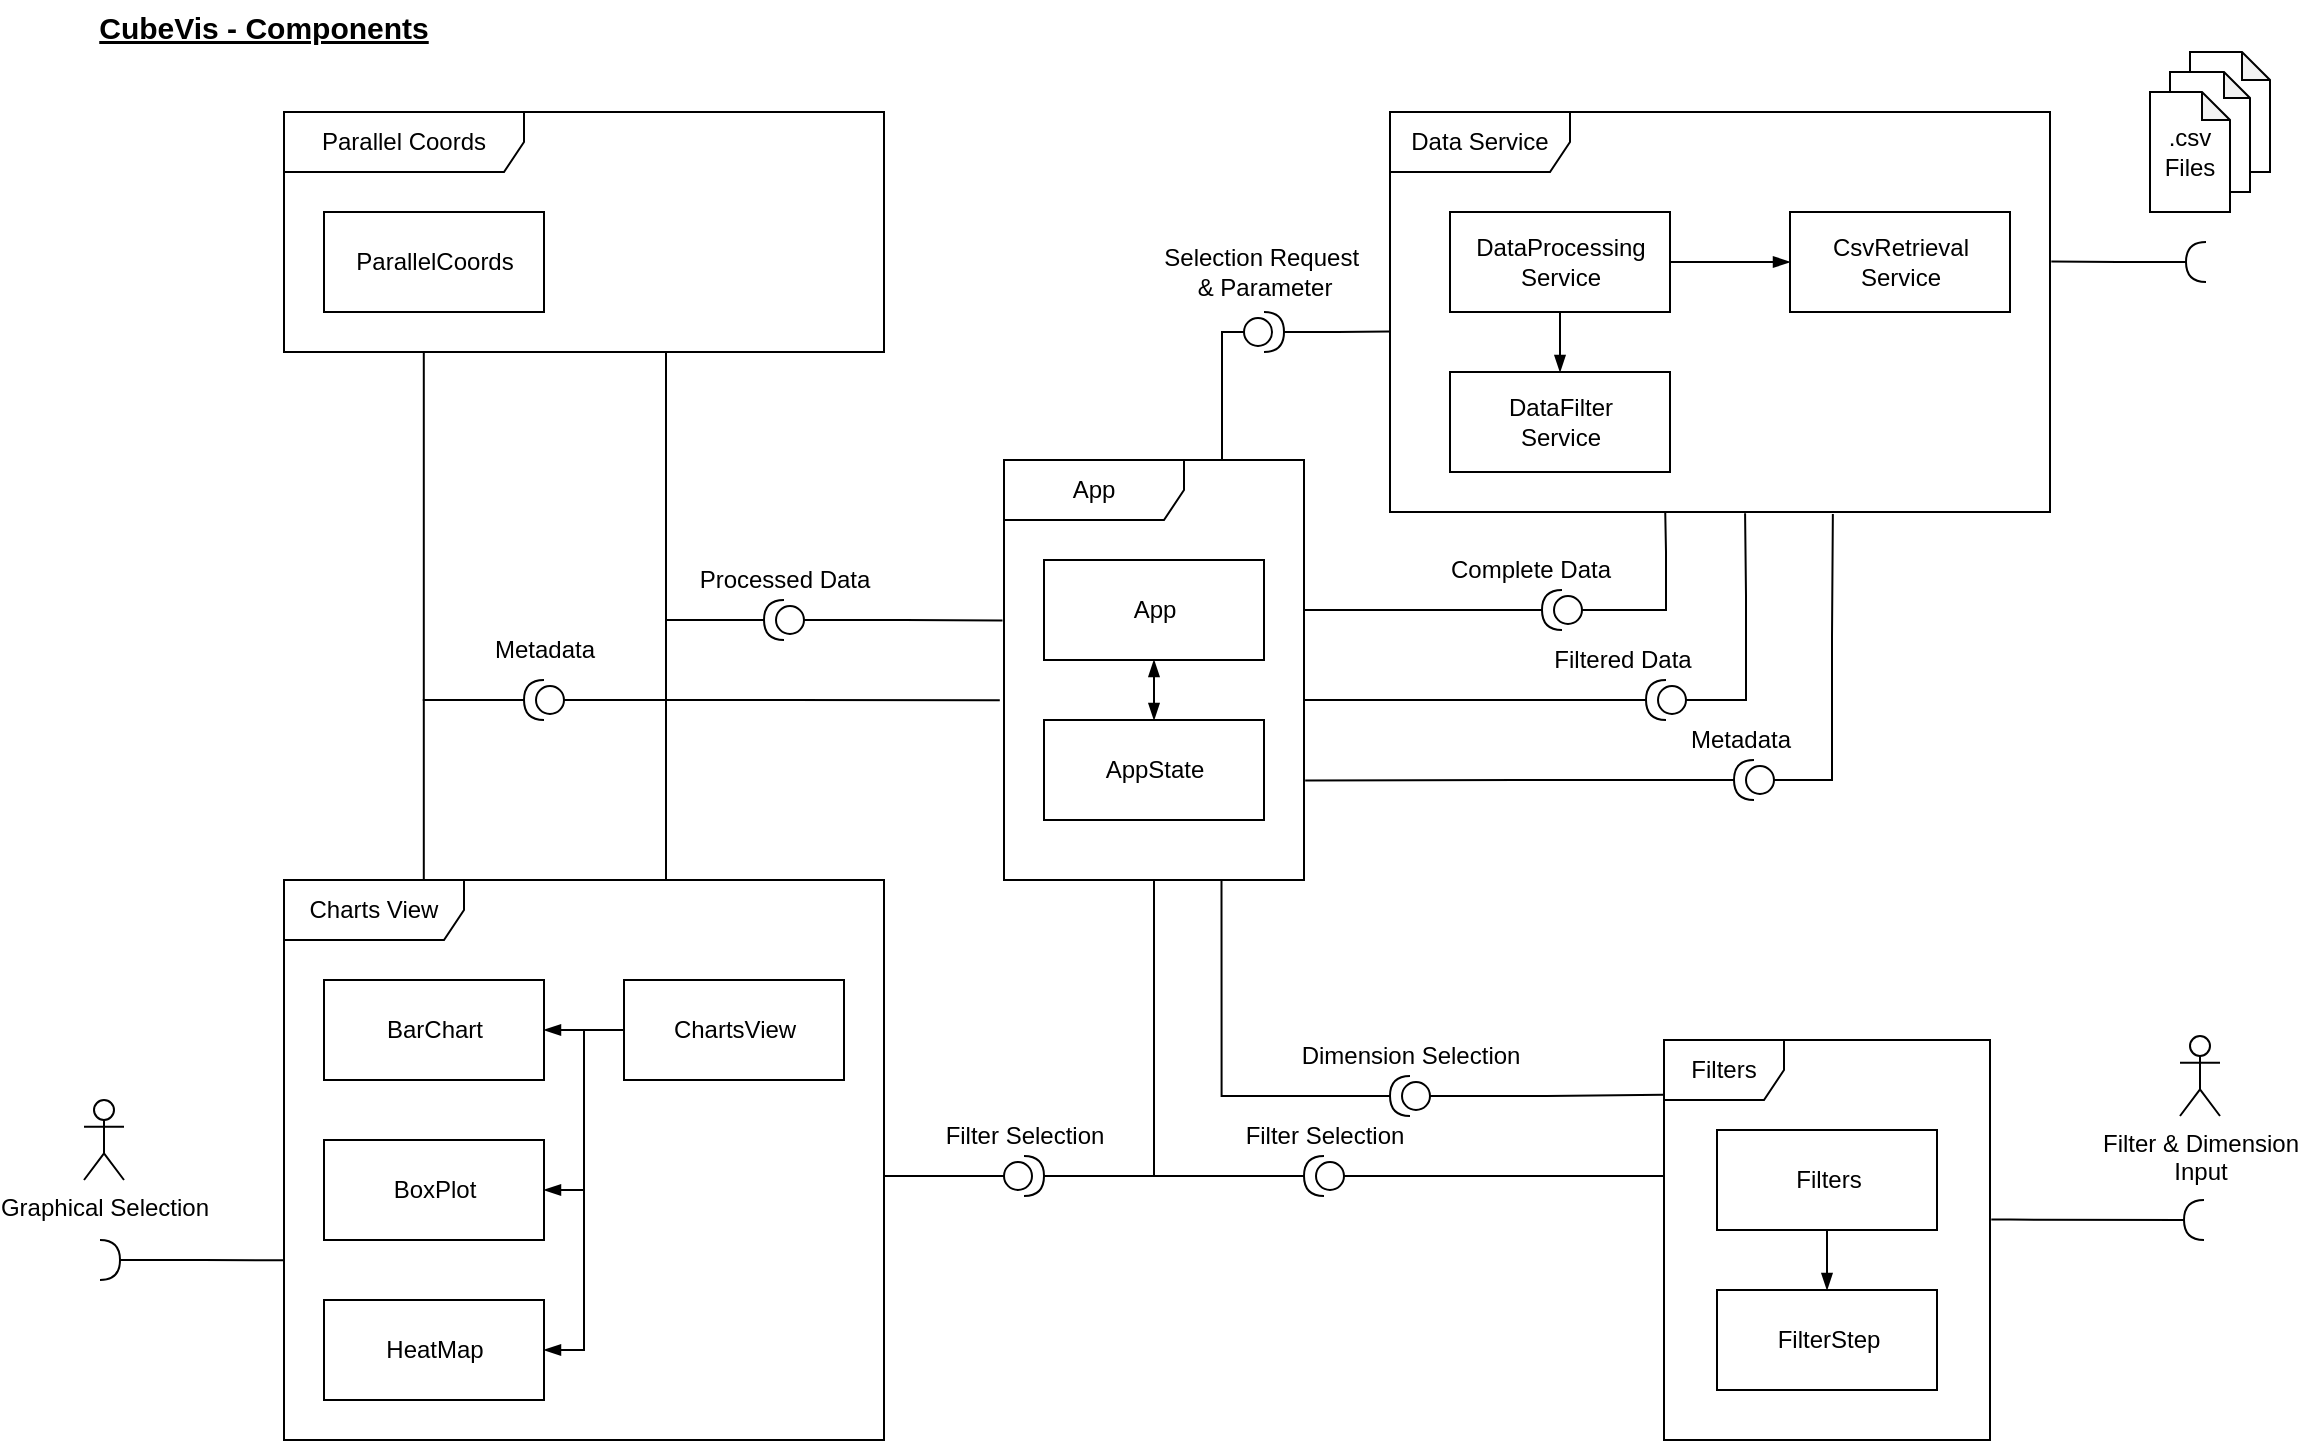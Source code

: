 <mxfile version="14.1.8" type="device"><diagram id="yOD774JiKP3nlabhufn_" name="Page-1"><mxGraphModel dx="925" dy="735" grid="1" gridSize="10" guides="1" tooltips="1" connect="1" arrows="1" fold="1" page="1" pageScale="1" pageWidth="1169" pageHeight="827" math="0" shadow="0"><root><mxCell id="0"/><mxCell id="1" parent="0"/><mxCell id="V-ZOw1Plu0rEyL6tIfHA-16" value="" style="shape=note;whiteSpace=wrap;html=1;backgroundOutline=1;darkOpacity=0.05;size=14;" parent="1" vertex="1"><mxGeometry x="1103" y="56" width="40" height="60" as="geometry"/></mxCell><mxCell id="V-ZOw1Plu0rEyL6tIfHA-15" value="" style="shape=note;whiteSpace=wrap;html=1;backgroundOutline=1;darkOpacity=0.05;size=13;" parent="1" vertex="1"><mxGeometry x="1093" y="66" width="40" height="60" as="geometry"/></mxCell><mxCell id="V-ZOw1Plu0rEyL6tIfHA-1" value="Data Service" style="shape=umlFrame;whiteSpace=wrap;html=1;width=90;height=30;" parent="1" vertex="1"><mxGeometry x="703" y="86" width="330" height="200" as="geometry"/></mxCell><mxCell id="V-ZOw1Plu0rEyL6tIfHA-5" style="edgeStyle=orthogonalEdgeStyle;rounded=0;orthogonalLoop=1;jettySize=auto;html=1;exitX=1;exitY=0.5;exitDx=0;exitDy=0;endArrow=blockThin;endFill=1;" parent="1" source="V-ZOw1Plu0rEyL6tIfHA-2" target="V-ZOw1Plu0rEyL6tIfHA-4" edge="1"><mxGeometry relative="1" as="geometry"/></mxCell><mxCell id="V-ZOw1Plu0rEyL6tIfHA-7" value="" style="edgeStyle=orthogonalEdgeStyle;rounded=0;orthogonalLoop=1;jettySize=auto;html=1;endArrow=blockThin;endFill=1;" parent="1" source="V-ZOw1Plu0rEyL6tIfHA-2" target="V-ZOw1Plu0rEyL6tIfHA-3" edge="1"><mxGeometry relative="1" as="geometry"/></mxCell><mxCell id="V-ZOw1Plu0rEyL6tIfHA-2" value="DataProcessing&lt;br&gt;Service" style="html=1;" parent="1" vertex="1"><mxGeometry x="733" y="136" width="110" height="50" as="geometry"/></mxCell><mxCell id="V-ZOw1Plu0rEyL6tIfHA-3" value="DataFilter&lt;br&gt;Service" style="html=1;" parent="1" vertex="1"><mxGeometry x="733" y="216" width="110" height="50" as="geometry"/></mxCell><mxCell id="V-ZOw1Plu0rEyL6tIfHA-4" value="CsvRetrieval&lt;br&gt;Service" style="html=1;" parent="1" vertex="1"><mxGeometry x="903" y="136" width="110" height="50" as="geometry"/></mxCell><mxCell id="V-ZOw1Plu0rEyL6tIfHA-49" style="edgeStyle=orthogonalEdgeStyle;rounded=0;orthogonalLoop=1;jettySize=auto;html=1;entryX=1.002;entryY=0.374;entryDx=0;entryDy=0;entryPerimeter=0;endArrow=none;endFill=0;" parent="1" source="V-ZOw1Plu0rEyL6tIfHA-11" target="V-ZOw1Plu0rEyL6tIfHA-1" edge="1"><mxGeometry relative="1" as="geometry"/></mxCell><mxCell id="V-ZOw1Plu0rEyL6tIfHA-11" value="" style="shape=requiredInterface;html=1;verticalLabelPosition=bottom;rotation=-180;" parent="1" vertex="1"><mxGeometry x="1101" y="151" width="10" height="20" as="geometry"/></mxCell><mxCell id="V-ZOw1Plu0rEyL6tIfHA-13" value=".csv Files" style="shape=note;whiteSpace=wrap;html=1;backgroundOutline=1;darkOpacity=0.05;size=14;" parent="1" vertex="1"><mxGeometry x="1083" y="76" width="40" height="60" as="geometry"/></mxCell><mxCell id="V-ZOw1Plu0rEyL6tIfHA-18" value="Charts View" style="shape=umlFrame;whiteSpace=wrap;html=1;width=90;height=30;" parent="1" vertex="1"><mxGeometry x="150" y="470" width="300" height="280" as="geometry"/></mxCell><mxCell id="V-ZOw1Plu0rEyL6tIfHA-19" value="BarChart" style="html=1;" parent="1" vertex="1"><mxGeometry x="170" y="520" width="110" height="50" as="geometry"/></mxCell><mxCell id="V-ZOw1Plu0rEyL6tIfHA-20" value="BoxPlot" style="html=1;" parent="1" vertex="1"><mxGeometry x="170" y="600" width="110" height="50" as="geometry"/></mxCell><mxCell id="V-ZOw1Plu0rEyL6tIfHA-21" value="HeatMap" style="html=1;" parent="1" vertex="1"><mxGeometry x="170" y="680" width="110" height="50" as="geometry"/></mxCell><mxCell id="V-ZOw1Plu0rEyL6tIfHA-22" value="Parallel Coords" style="shape=umlFrame;whiteSpace=wrap;html=1;width=120;height=30;" parent="1" vertex="1"><mxGeometry x="150" y="86" width="300" height="120" as="geometry"/></mxCell><mxCell id="V-ZOw1Plu0rEyL6tIfHA-23" value="ParallelCoords" style="html=1;" parent="1" vertex="1"><mxGeometry x="170" y="136" width="110" height="50" as="geometry"/></mxCell><mxCell id="V-ZOw1Plu0rEyL6tIfHA-33" value="" style="edgeStyle=orthogonalEdgeStyle;rounded=0;orthogonalLoop=1;jettySize=auto;html=1;endArrow=blockThin;endFill=1;" parent="1" source="V-ZOw1Plu0rEyL6tIfHA-26" target="V-ZOw1Plu0rEyL6tIfHA-19" edge="1"><mxGeometry relative="1" as="geometry"/></mxCell><mxCell id="V-ZOw1Plu0rEyL6tIfHA-34" style="edgeStyle=orthogonalEdgeStyle;rounded=0;orthogonalLoop=1;jettySize=auto;html=1;entryX=1;entryY=0.5;entryDx=0;entryDy=0;endArrow=blockThin;endFill=1;" parent="1" source="V-ZOw1Plu0rEyL6tIfHA-26" target="V-ZOw1Plu0rEyL6tIfHA-20" edge="1"><mxGeometry relative="1" as="geometry"><Array as="points"><mxPoint x="300" y="545"/><mxPoint x="300" y="625"/></Array></mxGeometry></mxCell><mxCell id="V-ZOw1Plu0rEyL6tIfHA-35" style="edgeStyle=orthogonalEdgeStyle;rounded=0;orthogonalLoop=1;jettySize=auto;html=1;entryX=1;entryY=0.5;entryDx=0;entryDy=0;endArrow=blockThin;endFill=1;" parent="1" source="V-ZOw1Plu0rEyL6tIfHA-26" target="V-ZOw1Plu0rEyL6tIfHA-21" edge="1"><mxGeometry relative="1" as="geometry"/></mxCell><mxCell id="V-ZOw1Plu0rEyL6tIfHA-26" value="ChartsView" style="html=1;" parent="1" vertex="1"><mxGeometry x="320" y="520" width="110" height="50" as="geometry"/></mxCell><mxCell id="V-ZOw1Plu0rEyL6tIfHA-27" value="Filters" style="shape=umlFrame;whiteSpace=wrap;html=1;" parent="1" vertex="1"><mxGeometry x="840" y="550" width="163" height="200" as="geometry"/></mxCell><mxCell id="V-ZOw1Plu0rEyL6tIfHA-30" style="edgeStyle=orthogonalEdgeStyle;rounded=0;orthogonalLoop=1;jettySize=auto;html=1;exitX=0.5;exitY=1;exitDx=0;exitDy=0;entryX=0.5;entryY=0;entryDx=0;entryDy=0;endArrow=blockThin;endFill=1;" parent="1" source="V-ZOw1Plu0rEyL6tIfHA-28" target="V-ZOw1Plu0rEyL6tIfHA-29" edge="1"><mxGeometry relative="1" as="geometry"/></mxCell><mxCell id="V-ZOw1Plu0rEyL6tIfHA-28" value="Filters" style="html=1;" parent="1" vertex="1"><mxGeometry x="866.5" y="595" width="110" height="50" as="geometry"/></mxCell><mxCell id="V-ZOw1Plu0rEyL6tIfHA-29" value="FilterStep" style="html=1;" parent="1" vertex="1"><mxGeometry x="866.5" y="675" width="110" height="50" as="geometry"/></mxCell><mxCell id="V-ZOw1Plu0rEyL6tIfHA-51" style="edgeStyle=orthogonalEdgeStyle;rounded=0;orthogonalLoop=1;jettySize=auto;html=1;entryX=1.004;entryY=0.449;entryDx=0;entryDy=0;entryPerimeter=0;endArrow=none;endFill=0;" parent="1" source="V-ZOw1Plu0rEyL6tIfHA-50" target="V-ZOw1Plu0rEyL6tIfHA-27" edge="1"><mxGeometry relative="1" as="geometry"><Array as="points"><mxPoint x="1013" y="640"/></Array></mxGeometry></mxCell><mxCell id="V-ZOw1Plu0rEyL6tIfHA-50" value="" style="shape=requiredInterface;html=1;verticalLabelPosition=bottom;rotation=-180;" parent="1" vertex="1"><mxGeometry x="1100" y="630" width="10" height="20" as="geometry"/></mxCell><mxCell id="V-ZOw1Plu0rEyL6tIfHA-52" value="Filter &amp;amp; Dimension &lt;br&gt;Input" style="shape=umlActor;verticalLabelPosition=bottom;labelBackgroundColor=#ffffff;verticalAlign=top;html=1;" parent="1" vertex="1"><mxGeometry x="1098" y="548" width="20" height="40" as="geometry"/></mxCell><mxCell id="V-ZOw1Plu0rEyL6tIfHA-56" value="CubeVis - Components" style="text;align=center;fontStyle=5;verticalAlign=middle;spacingLeft=3;spacingRight=3;strokeColor=none;rotatable=0;points=[[0,0.5],[1,0.5]];portConstraint=eastwest;fontSize=15;" parent="1" vertex="1"><mxGeometry x="100" y="30" width="80" height="26" as="geometry"/></mxCell><mxCell id="V-ZOw1Plu0rEyL6tIfHA-69" value="Graphical Selection" style="shape=umlActor;verticalLabelPosition=bottom;labelBackgroundColor=#ffffff;verticalAlign=top;html=1;" parent="1" vertex="1"><mxGeometry x="50" y="580" width="20" height="40" as="geometry"/></mxCell><mxCell id="V-ZOw1Plu0rEyL6tIfHA-71" style="edgeStyle=orthogonalEdgeStyle;rounded=0;orthogonalLoop=1;jettySize=auto;html=1;entryX=0;entryY=0.679;entryDx=0;entryDy=0;entryPerimeter=0;endArrow=none;endFill=0;fontSize=15;" parent="1" source="V-ZOw1Plu0rEyL6tIfHA-70" target="V-ZOw1Plu0rEyL6tIfHA-18" edge="1"><mxGeometry relative="1" as="geometry"/></mxCell><mxCell id="V-ZOw1Plu0rEyL6tIfHA-70" value="" style="shape=requiredInterface;html=1;verticalLabelPosition=bottom;fontSize=15;" parent="1" vertex="1"><mxGeometry x="58" y="650" width="10" height="20" as="geometry"/></mxCell><mxCell id="emtsRGHaLfOEwv2lJ3zD-1" value="App" style="shape=umlFrame;whiteSpace=wrap;html=1;width=90;height=30;" vertex="1" parent="1"><mxGeometry x="510" y="260" width="150" height="210" as="geometry"/></mxCell><mxCell id="emtsRGHaLfOEwv2lJ3zD-4" value="App" style="html=1;" vertex="1" parent="1"><mxGeometry x="530" y="310" width="110" height="50" as="geometry"/></mxCell><mxCell id="emtsRGHaLfOEwv2lJ3zD-5" value="AppState" style="html=1;" vertex="1" parent="1"><mxGeometry x="530" y="390" width="110" height="50" as="geometry"/></mxCell><mxCell id="emtsRGHaLfOEwv2lJ3zD-6" value="" style="endArrow=blockThin;startArrow=blockThin;html=1;exitX=0.5;exitY=0;exitDx=0;exitDy=0;entryX=0.5;entryY=1;entryDx=0;entryDy=0;endFill=1;startFill=1;" edge="1" parent="1" source="emtsRGHaLfOEwv2lJ3zD-5" target="emtsRGHaLfOEwv2lJ3zD-4"><mxGeometry width="50" height="50" relative="1" as="geometry"><mxPoint x="550" y="320" as="sourcePoint"/><mxPoint x="600" y="270" as="targetPoint"/></mxGeometry></mxCell><mxCell id="emtsRGHaLfOEwv2lJ3zD-12" style="edgeStyle=orthogonalEdgeStyle;rounded=0;orthogonalLoop=1;jettySize=auto;html=1;startArrow=none;startFill=0;endArrow=none;endFill=0;entryX=0.417;entryY=0.998;entryDx=0;entryDy=0;entryPerimeter=0;" edge="1" parent="1" source="emtsRGHaLfOEwv2lJ3zD-10" target="V-ZOw1Plu0rEyL6tIfHA-1"><mxGeometry relative="1" as="geometry"><mxPoint x="840" y="290" as="targetPoint"/><Array as="points"><mxPoint x="841" y="335"/><mxPoint x="841" y="306"/><mxPoint x="841" y="306"/></Array></mxGeometry></mxCell><mxCell id="emtsRGHaLfOEwv2lJ3zD-14" style="edgeStyle=orthogonalEdgeStyle;rounded=0;orthogonalLoop=1;jettySize=auto;html=1;startArrow=none;startFill=0;endArrow=none;endFill=0;entryX=1;entryY=0.352;entryDx=0;entryDy=0;entryPerimeter=0;" edge="1" parent="1" source="emtsRGHaLfOEwv2lJ3zD-10" target="emtsRGHaLfOEwv2lJ3zD-1"><mxGeometry relative="1" as="geometry"><mxPoint x="670" y="334" as="targetPoint"/><Array as="points"><mxPoint x="660" y="335"/></Array></mxGeometry></mxCell><mxCell id="emtsRGHaLfOEwv2lJ3zD-10" value="" style="shape=providedRequiredInterface;html=1;verticalLabelPosition=bottom;rotation=-180;" vertex="1" parent="1"><mxGeometry x="779" y="325" width="20" height="20" as="geometry"/></mxCell><mxCell id="emtsRGHaLfOEwv2lJ3zD-11" value="Complete Data" style="text;html=1;align=center;verticalAlign=middle;resizable=0;points=[];autosize=1;" vertex="1" parent="1"><mxGeometry x="723" y="305" width="100" height="20" as="geometry"/></mxCell><mxCell id="emtsRGHaLfOEwv2lJ3zD-17" style="edgeStyle=orthogonalEdgeStyle;rounded=0;orthogonalLoop=1;jettySize=auto;html=1;startArrow=none;startFill=0;endArrow=none;endFill=0;" edge="1" parent="1" source="emtsRGHaLfOEwv2lJ3zD-15" target="emtsRGHaLfOEwv2lJ3zD-1"><mxGeometry relative="1" as="geometry"><Array as="points"><mxPoint x="690" y="380"/><mxPoint x="690" y="380"/></Array></mxGeometry></mxCell><mxCell id="emtsRGHaLfOEwv2lJ3zD-18" style="edgeStyle=orthogonalEdgeStyle;rounded=0;orthogonalLoop=1;jettySize=auto;html=1;entryX=0.538;entryY=1.003;entryDx=0;entryDy=0;entryPerimeter=0;startArrow=none;startFill=0;endArrow=none;endFill=0;" edge="1" parent="1" source="emtsRGHaLfOEwv2lJ3zD-15" target="V-ZOw1Plu0rEyL6tIfHA-1"><mxGeometry relative="1" as="geometry"><Array as="points"><mxPoint x="881" y="380"/><mxPoint x="881" y="328"/><mxPoint x="881" y="328"/></Array></mxGeometry></mxCell><mxCell id="emtsRGHaLfOEwv2lJ3zD-15" value="" style="shape=providedRequiredInterface;html=1;verticalLabelPosition=bottom;rotation=-180;" vertex="1" parent="1"><mxGeometry x="831" y="370" width="20" height="20" as="geometry"/></mxCell><mxCell id="emtsRGHaLfOEwv2lJ3zD-16" value="Filtered Data" style="text;html=1;align=center;verticalAlign=middle;resizable=0;points=[];autosize=1;" vertex="1" parent="1"><mxGeometry x="779" y="350" width="80" height="20" as="geometry"/></mxCell><mxCell id="emtsRGHaLfOEwv2lJ3zD-19" value="Metadata" style="text;html=1;align=center;verticalAlign=middle;resizable=0;points=[];autosize=1;" vertex="1" parent="1"><mxGeometry x="843" y="390" width="70" height="20" as="geometry"/></mxCell><mxCell id="emtsRGHaLfOEwv2lJ3zD-21" style="edgeStyle=orthogonalEdgeStyle;rounded=0;orthogonalLoop=1;jettySize=auto;html=1;entryX=0.671;entryY=1.005;entryDx=0;entryDy=0;entryPerimeter=0;startArrow=none;startFill=0;endArrow=none;endFill=0;" edge="1" parent="1" source="emtsRGHaLfOEwv2lJ3zD-20" target="V-ZOw1Plu0rEyL6tIfHA-1"><mxGeometry relative="1" as="geometry"><Array as="points"><mxPoint x="924" y="420"/><mxPoint x="924" y="348"/><mxPoint x="924" y="348"/></Array></mxGeometry></mxCell><mxCell id="emtsRGHaLfOEwv2lJ3zD-23" style="edgeStyle=orthogonalEdgeStyle;rounded=0;orthogonalLoop=1;jettySize=auto;html=1;entryX=1.004;entryY=0.763;entryDx=0;entryDy=0;entryPerimeter=0;startArrow=none;startFill=0;endArrow=none;endFill=0;" edge="1" parent="1" source="emtsRGHaLfOEwv2lJ3zD-20" target="emtsRGHaLfOEwv2lJ3zD-1"><mxGeometry relative="1" as="geometry"/></mxCell><mxCell id="emtsRGHaLfOEwv2lJ3zD-20" value="" style="shape=providedRequiredInterface;html=1;verticalLabelPosition=bottom;rotation=-180;" vertex="1" parent="1"><mxGeometry x="875" y="410" width="20" height="20" as="geometry"/></mxCell><mxCell id="emtsRGHaLfOEwv2lJ3zD-34" style="edgeStyle=orthogonalEdgeStyle;rounded=0;orthogonalLoop=1;jettySize=auto;html=1;entryX=-0.001;entryY=0.137;entryDx=0;entryDy=0;entryPerimeter=0;startArrow=none;startFill=0;endArrow=none;endFill=0;" edge="1" parent="1" source="emtsRGHaLfOEwv2lJ3zD-24" target="V-ZOw1Plu0rEyL6tIfHA-27"><mxGeometry relative="1" as="geometry"/></mxCell><mxCell id="emtsRGHaLfOEwv2lJ3zD-36" style="edgeStyle=orthogonalEdgeStyle;rounded=0;orthogonalLoop=1;jettySize=auto;html=1;entryX=0.725;entryY=0.999;entryDx=0;entryDy=0;entryPerimeter=0;startArrow=none;startFill=0;endArrow=none;endFill=0;" edge="1" parent="1" source="emtsRGHaLfOEwv2lJ3zD-24" target="emtsRGHaLfOEwv2lJ3zD-1"><mxGeometry relative="1" as="geometry"/></mxCell><mxCell id="emtsRGHaLfOEwv2lJ3zD-24" value="" style="shape=providedRequiredInterface;html=1;verticalLabelPosition=bottom;rotation=-180;" vertex="1" parent="1"><mxGeometry x="703" y="568" width="20" height="20" as="geometry"/></mxCell><mxCell id="emtsRGHaLfOEwv2lJ3zD-26" value="Filter Selection" style="text;html=1;align=center;verticalAlign=middle;resizable=0;points=[];autosize=1;" vertex="1" parent="1"><mxGeometry x="625" y="588" width="90" height="20" as="geometry"/></mxCell><mxCell id="emtsRGHaLfOEwv2lJ3zD-31" style="edgeStyle=orthogonalEdgeStyle;rounded=0;orthogonalLoop=1;jettySize=auto;html=1;entryX=0;entryY=0.326;entryDx=0;entryDy=0;entryPerimeter=0;startArrow=none;startFill=0;endArrow=none;endFill=0;" edge="1" parent="1" source="emtsRGHaLfOEwv2lJ3zD-28" target="V-ZOw1Plu0rEyL6tIfHA-27"><mxGeometry relative="1" as="geometry"><Array as="points"><mxPoint x="840" y="618"/></Array></mxGeometry></mxCell><mxCell id="emtsRGHaLfOEwv2lJ3zD-35" style="edgeStyle=orthogonalEdgeStyle;rounded=0;orthogonalLoop=1;jettySize=auto;html=1;startArrow=none;startFill=0;endArrow=none;endFill=0;" edge="1" parent="1" source="emtsRGHaLfOEwv2lJ3zD-28" target="emtsRGHaLfOEwv2lJ3zD-1"><mxGeometry relative="1" as="geometry"><Array as="points"><mxPoint x="585" y="618"/></Array></mxGeometry></mxCell><mxCell id="emtsRGHaLfOEwv2lJ3zD-28" value="" style="shape=providedRequiredInterface;html=1;verticalLabelPosition=bottom;rotation=-180;" vertex="1" parent="1"><mxGeometry x="660" y="608" width="20" height="20" as="geometry"/></mxCell><mxCell id="emtsRGHaLfOEwv2lJ3zD-29" value="Dimension Selection" style="text;html=1;align=center;verticalAlign=middle;resizable=0;points=[];autosize=1;" vertex="1" parent="1"><mxGeometry x="653" y="548" width="120" height="20" as="geometry"/></mxCell><mxCell id="emtsRGHaLfOEwv2lJ3zD-38" style="edgeStyle=orthogonalEdgeStyle;rounded=0;orthogonalLoop=1;jettySize=auto;html=1;entryX=-0.001;entryY=0.549;entryDx=0;entryDy=0;entryPerimeter=0;startArrow=none;startFill=0;endArrow=none;endFill=0;" edge="1" parent="1" source="emtsRGHaLfOEwv2lJ3zD-37" target="V-ZOw1Plu0rEyL6tIfHA-1"><mxGeometry relative="1" as="geometry"/></mxCell><mxCell id="emtsRGHaLfOEwv2lJ3zD-40" style="edgeStyle=orthogonalEdgeStyle;rounded=0;orthogonalLoop=1;jettySize=auto;html=1;startArrow=none;startFill=0;endArrow=none;endFill=0;" edge="1" parent="1" source="emtsRGHaLfOEwv2lJ3zD-37"><mxGeometry relative="1" as="geometry"><mxPoint x="619" y="260" as="targetPoint"/><Array as="points"><mxPoint x="619" y="196"/></Array></mxGeometry></mxCell><mxCell id="emtsRGHaLfOEwv2lJ3zD-37" value="" style="shape=providedRequiredInterface;html=1;verticalLabelPosition=bottom;" vertex="1" parent="1"><mxGeometry x="630" y="186" width="20" height="20" as="geometry"/></mxCell><mxCell id="emtsRGHaLfOEwv2lJ3zD-41" value="Selection Request&amp;nbsp;&lt;br&gt;&amp;amp; Parameter" style="text;html=1;align=center;verticalAlign=middle;resizable=0;points=[];autosize=1;" vertex="1" parent="1"><mxGeometry x="580" y="151" width="120" height="30" as="geometry"/></mxCell><mxCell id="emtsRGHaLfOEwv2lJ3zD-43" style="edgeStyle=orthogonalEdgeStyle;rounded=0;orthogonalLoop=1;jettySize=auto;html=1;startArrow=none;startFill=0;endArrow=none;endFill=0;" edge="1" parent="1" source="emtsRGHaLfOEwv2lJ3zD-42"><mxGeometry relative="1" as="geometry"><mxPoint x="590" y="618" as="targetPoint"/></mxGeometry></mxCell><mxCell id="emtsRGHaLfOEwv2lJ3zD-44" style="edgeStyle=orthogonalEdgeStyle;rounded=0;orthogonalLoop=1;jettySize=auto;html=1;startArrow=none;startFill=0;endArrow=none;endFill=0;" edge="1" parent="1" source="emtsRGHaLfOEwv2lJ3zD-42"><mxGeometry relative="1" as="geometry"><mxPoint x="450" y="618" as="targetPoint"/></mxGeometry></mxCell><mxCell id="emtsRGHaLfOEwv2lJ3zD-42" value="" style="shape=providedRequiredInterface;html=1;verticalLabelPosition=bottom;" vertex="1" parent="1"><mxGeometry x="510" y="608" width="20" height="20" as="geometry"/></mxCell><mxCell id="emtsRGHaLfOEwv2lJ3zD-46" value="Filter Selection" style="text;html=1;align=center;verticalAlign=middle;resizable=0;points=[];autosize=1;" vertex="1" parent="1"><mxGeometry x="475" y="588" width="90" height="20" as="geometry"/></mxCell><mxCell id="emtsRGHaLfOEwv2lJ3zD-49" style="edgeStyle=orthogonalEdgeStyle;rounded=0;orthogonalLoop=1;jettySize=auto;html=1;entryX=-0.005;entryY=0.382;entryDx=0;entryDy=0;entryPerimeter=0;startArrow=none;startFill=0;endArrow=none;endFill=0;" edge="1" parent="1" source="emtsRGHaLfOEwv2lJ3zD-47" target="emtsRGHaLfOEwv2lJ3zD-1"><mxGeometry relative="1" as="geometry"/></mxCell><mxCell id="emtsRGHaLfOEwv2lJ3zD-50" style="edgeStyle=orthogonalEdgeStyle;rounded=0;orthogonalLoop=1;jettySize=auto;html=1;entryX=0.667;entryY=0;entryDx=0;entryDy=0;entryPerimeter=0;startArrow=none;startFill=0;endArrow=none;endFill=0;" edge="1" parent="1" source="emtsRGHaLfOEwv2lJ3zD-47" target="V-ZOw1Plu0rEyL6tIfHA-18"><mxGeometry relative="1" as="geometry"><Array as="points"><mxPoint x="341" y="340"/><mxPoint x="341" y="470"/></Array></mxGeometry></mxCell><mxCell id="emtsRGHaLfOEwv2lJ3zD-51" style="edgeStyle=orthogonalEdgeStyle;rounded=0;orthogonalLoop=1;jettySize=auto;html=1;startArrow=none;startFill=0;endArrow=none;endFill=0;" edge="1" parent="1" source="emtsRGHaLfOEwv2lJ3zD-47"><mxGeometry relative="1" as="geometry"><mxPoint x="341" y="206" as="targetPoint"/><Array as="points"><mxPoint x="341" y="340"/></Array></mxGeometry></mxCell><mxCell id="emtsRGHaLfOEwv2lJ3zD-47" value="" style="shape=providedRequiredInterface;html=1;verticalLabelPosition=bottom;rotation=-180;" vertex="1" parent="1"><mxGeometry x="390" y="330" width="20" height="20" as="geometry"/></mxCell><mxCell id="emtsRGHaLfOEwv2lJ3zD-48" value="Processed Data" style="text;html=1;align=center;verticalAlign=middle;resizable=0;points=[];autosize=1;" vertex="1" parent="1"><mxGeometry x="350" y="310" width="100" height="20" as="geometry"/></mxCell><mxCell id="emtsRGHaLfOEwv2lJ3zD-53" style="edgeStyle=orthogonalEdgeStyle;rounded=0;orthogonalLoop=1;jettySize=auto;html=1;entryX=-0.014;entryY=0.572;entryDx=0;entryDy=0;entryPerimeter=0;startArrow=none;startFill=0;endArrow=none;endFill=0;" edge="1" parent="1" source="emtsRGHaLfOEwv2lJ3zD-52" target="emtsRGHaLfOEwv2lJ3zD-1"><mxGeometry relative="1" as="geometry"/></mxCell><mxCell id="emtsRGHaLfOEwv2lJ3zD-55" style="edgeStyle=orthogonalEdgeStyle;rounded=0;orthogonalLoop=1;jettySize=auto;html=1;entryX=0.233;entryY=1.002;entryDx=0;entryDy=0;entryPerimeter=0;startArrow=none;startFill=0;endArrow=none;endFill=0;" edge="1" parent="1" source="emtsRGHaLfOEwv2lJ3zD-52" target="V-ZOw1Plu0rEyL6tIfHA-22"><mxGeometry relative="1" as="geometry"><Array as="points"><mxPoint x="220" y="380"/></Array></mxGeometry></mxCell><mxCell id="emtsRGHaLfOEwv2lJ3zD-56" style="edgeStyle=orthogonalEdgeStyle;rounded=0;orthogonalLoop=1;jettySize=auto;html=1;entryX=0.233;entryY=-0.001;entryDx=0;entryDy=0;entryPerimeter=0;startArrow=none;startFill=0;endArrow=none;endFill=0;" edge="1" parent="1" source="emtsRGHaLfOEwv2lJ3zD-52" target="V-ZOw1Plu0rEyL6tIfHA-18"><mxGeometry relative="1" as="geometry"><Array as="points"><mxPoint x="220" y="380"/></Array></mxGeometry></mxCell><mxCell id="emtsRGHaLfOEwv2lJ3zD-52" value="" style="shape=providedRequiredInterface;html=1;verticalLabelPosition=bottom;rotation=-180;" vertex="1" parent="1"><mxGeometry x="270" y="370" width="20" height="20" as="geometry"/></mxCell><mxCell id="emtsRGHaLfOEwv2lJ3zD-54" value="Metadata" style="text;html=1;align=center;verticalAlign=middle;resizable=0;points=[];autosize=1;" vertex="1" parent="1"><mxGeometry x="245" y="345" width="70" height="20" as="geometry"/></mxCell></root></mxGraphModel></diagram></mxfile>